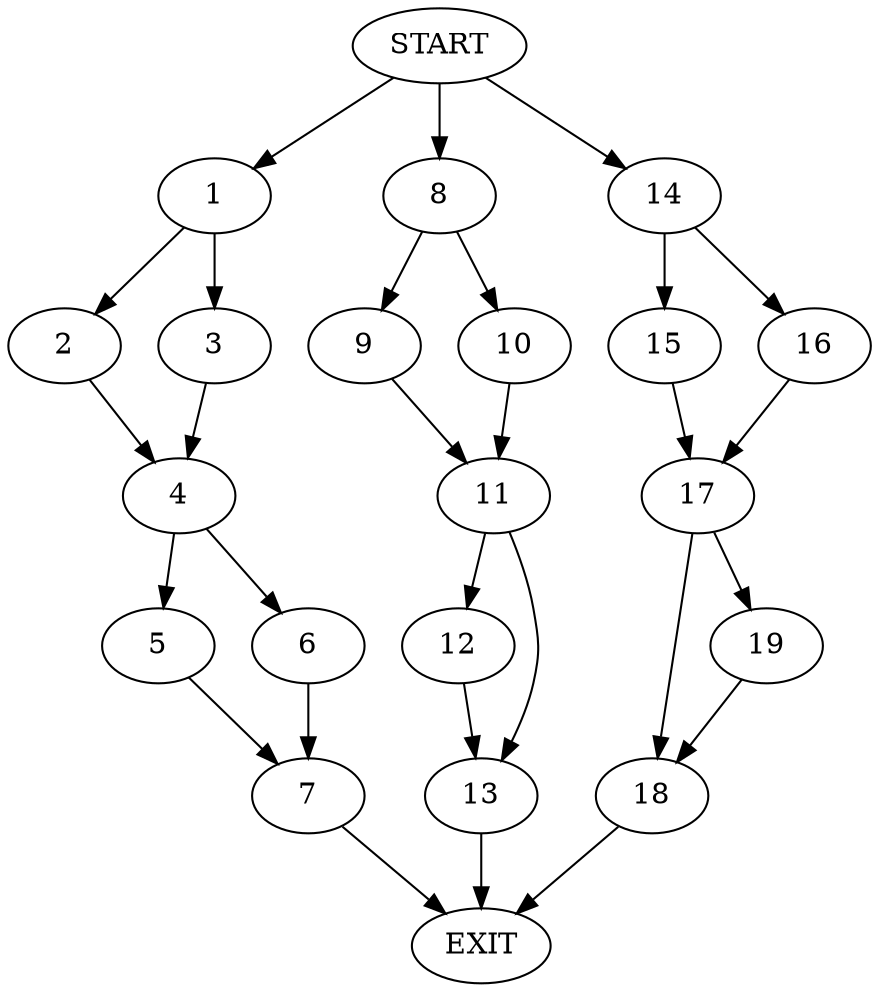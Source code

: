 digraph {
0 [label="START"]
20 [label="EXIT"]
0 -> 1
1 -> 2
1 -> 3
3 -> 4
2 -> 4
4 -> 5
4 -> 6
6 -> 7
5 -> 7
7 -> 20
0 -> 8
8 -> 9
8 -> 10
10 -> 11
9 -> 11
11 -> 12
11 -> 13
12 -> 13
13 -> 20
0 -> 14
14 -> 15
14 -> 16
16 -> 17
15 -> 17
17 -> 18
17 -> 19
18 -> 20
19 -> 18
}
